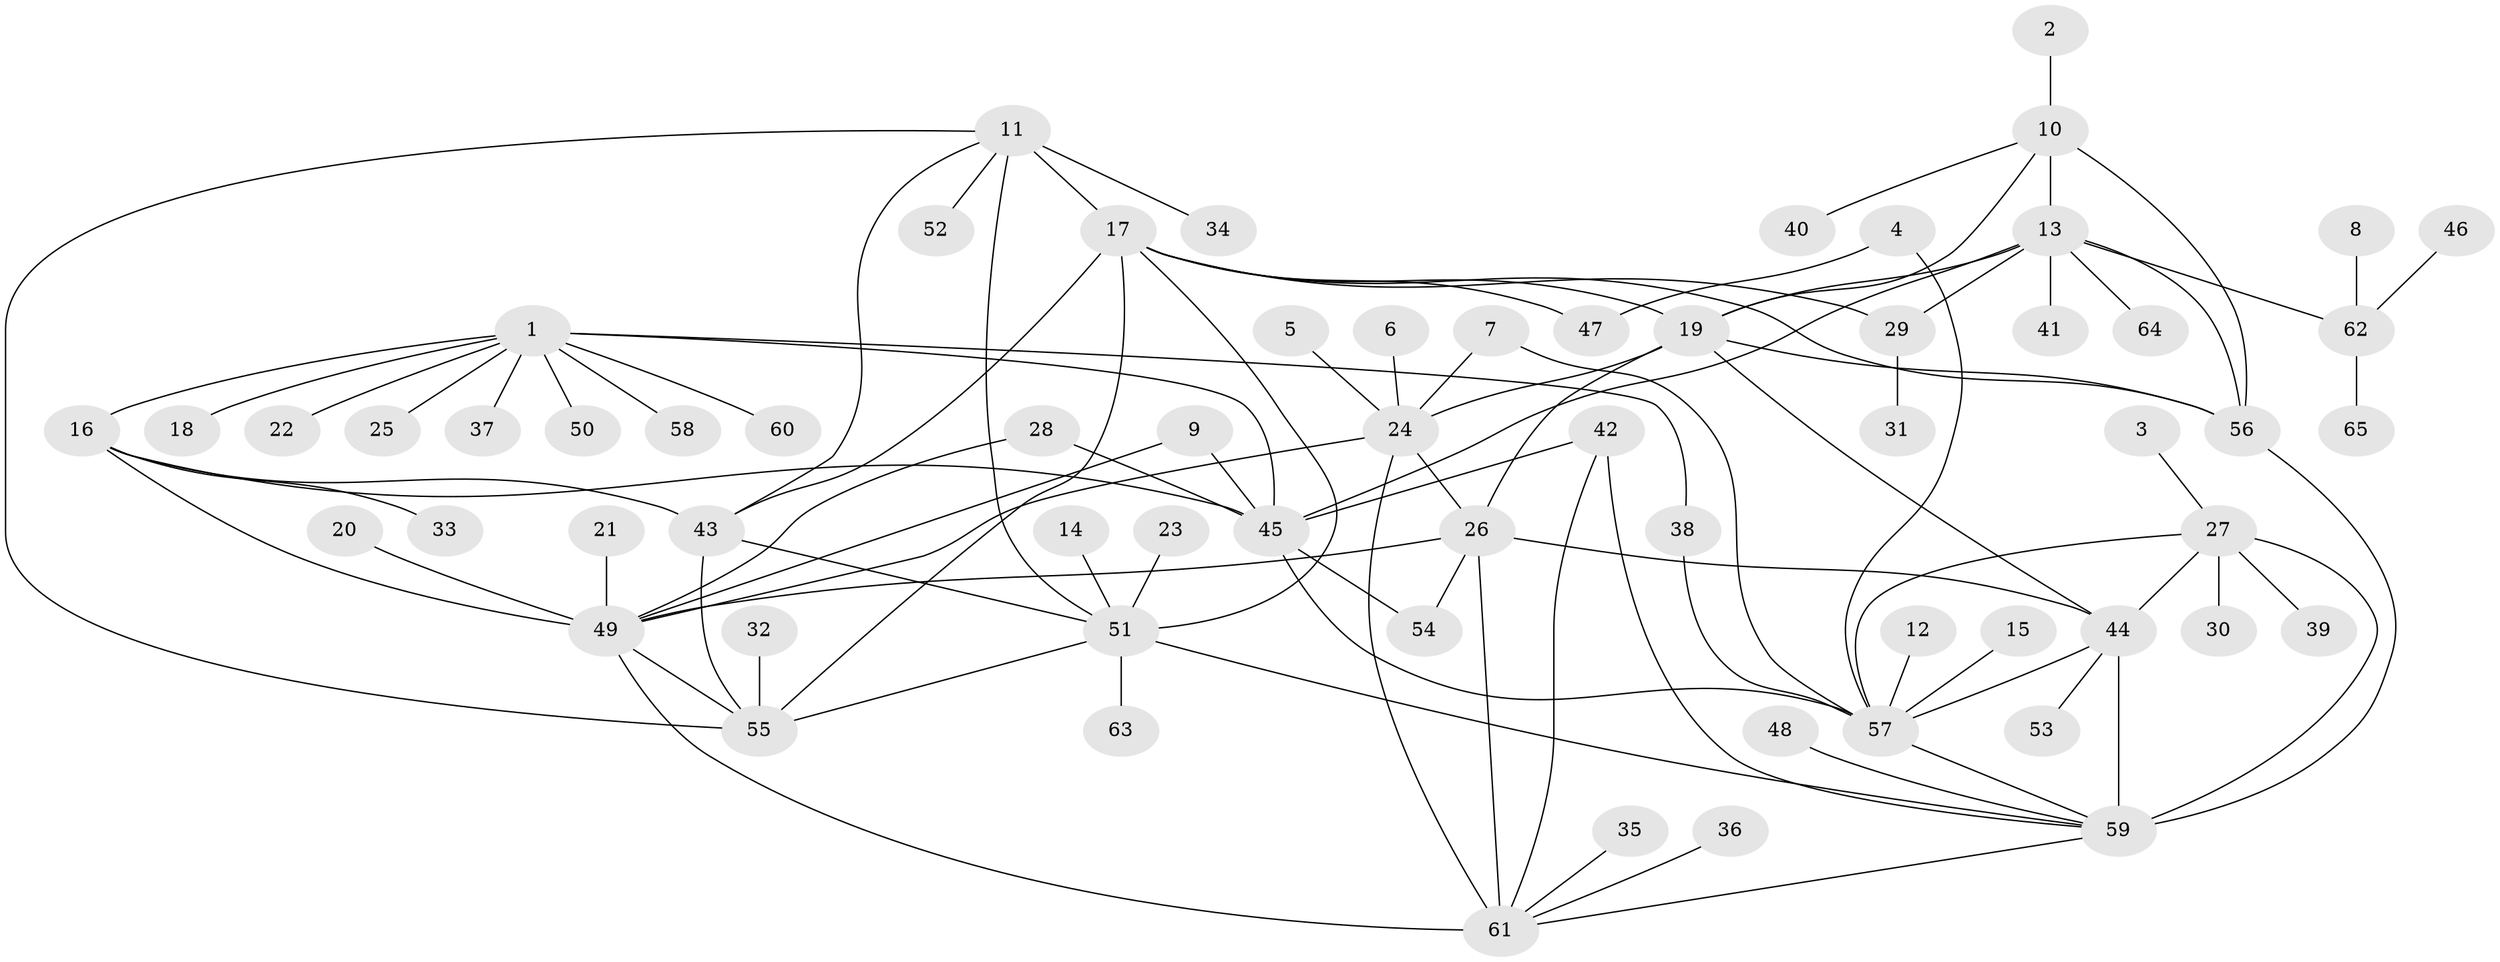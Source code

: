 // original degree distribution, {7: 0.038461538461538464, 11: 0.023076923076923078, 8: 0.03076923076923077, 9: 0.05384615384615385, 6: 0.038461538461538464, 13: 0.023076923076923078, 5: 0.015384615384615385, 10: 0.015384615384615385, 2: 0.15384615384615385, 1: 0.5538461538461539, 3: 0.046153846153846156, 4: 0.007692307692307693}
// Generated by graph-tools (version 1.1) at 2025/37/03/04/25 23:37:44]
// undirected, 65 vertices, 99 edges
graph export_dot {
  node [color=gray90,style=filled];
  1;
  2;
  3;
  4;
  5;
  6;
  7;
  8;
  9;
  10;
  11;
  12;
  13;
  14;
  15;
  16;
  17;
  18;
  19;
  20;
  21;
  22;
  23;
  24;
  25;
  26;
  27;
  28;
  29;
  30;
  31;
  32;
  33;
  34;
  35;
  36;
  37;
  38;
  39;
  40;
  41;
  42;
  43;
  44;
  45;
  46;
  47;
  48;
  49;
  50;
  51;
  52;
  53;
  54;
  55;
  56;
  57;
  58;
  59;
  60;
  61;
  62;
  63;
  64;
  65;
  1 -- 16 [weight=4.0];
  1 -- 18 [weight=1.0];
  1 -- 22 [weight=1.0];
  1 -- 25 [weight=1.0];
  1 -- 37 [weight=1.0];
  1 -- 38 [weight=1.0];
  1 -- 45 [weight=4.0];
  1 -- 50 [weight=1.0];
  1 -- 58 [weight=1.0];
  1 -- 60 [weight=1.0];
  2 -- 10 [weight=1.0];
  3 -- 27 [weight=1.0];
  4 -- 47 [weight=1.0];
  4 -- 57 [weight=1.0];
  5 -- 24 [weight=1.0];
  6 -- 24 [weight=1.0];
  7 -- 24 [weight=1.0];
  7 -- 57 [weight=1.0];
  8 -- 62 [weight=1.0];
  9 -- 45 [weight=1.0];
  9 -- 49 [weight=1.0];
  10 -- 13 [weight=4.0];
  10 -- 19 [weight=2.0];
  10 -- 40 [weight=1.0];
  10 -- 56 [weight=2.0];
  11 -- 17 [weight=2.0];
  11 -- 34 [weight=1.0];
  11 -- 43 [weight=1.0];
  11 -- 51 [weight=1.0];
  11 -- 52 [weight=1.0];
  11 -- 55 [weight=1.0];
  12 -- 57 [weight=1.0];
  13 -- 19 [weight=2.0];
  13 -- 29 [weight=1.0];
  13 -- 41 [weight=1.0];
  13 -- 45 [weight=1.0];
  13 -- 56 [weight=2.0];
  13 -- 62 [weight=1.0];
  13 -- 64 [weight=1.0];
  14 -- 51 [weight=1.0];
  15 -- 57 [weight=1.0];
  16 -- 33 [weight=1.0];
  16 -- 43 [weight=1.0];
  16 -- 45 [weight=1.0];
  16 -- 49 [weight=1.0];
  17 -- 19 [weight=1.0];
  17 -- 29 [weight=1.0];
  17 -- 43 [weight=2.0];
  17 -- 47 [weight=1.0];
  17 -- 51 [weight=2.0];
  17 -- 55 [weight=2.0];
  17 -- 56 [weight=1.0];
  19 -- 24 [weight=1.0];
  19 -- 26 [weight=1.0];
  19 -- 44 [weight=1.0];
  19 -- 56 [weight=1.0];
  20 -- 49 [weight=1.0];
  21 -- 49 [weight=1.0];
  23 -- 51 [weight=1.0];
  24 -- 26 [weight=3.0];
  24 -- 49 [weight=1.0];
  24 -- 61 [weight=1.0];
  26 -- 44 [weight=1.0];
  26 -- 49 [weight=3.0];
  26 -- 54 [weight=1.0];
  26 -- 61 [weight=3.0];
  27 -- 30 [weight=1.0];
  27 -- 39 [weight=1.0];
  27 -- 44 [weight=2.0];
  27 -- 57 [weight=2.0];
  27 -- 59 [weight=4.0];
  28 -- 45 [weight=1.0];
  28 -- 49 [weight=1.0];
  29 -- 31 [weight=1.0];
  32 -- 55 [weight=1.0];
  35 -- 61 [weight=1.0];
  36 -- 61 [weight=1.0];
  38 -- 57 [weight=1.0];
  42 -- 45 [weight=1.0];
  42 -- 59 [weight=1.0];
  42 -- 61 [weight=1.0];
  43 -- 51 [weight=1.0];
  43 -- 55 [weight=1.0];
  44 -- 53 [weight=1.0];
  44 -- 57 [weight=1.0];
  44 -- 59 [weight=2.0];
  45 -- 54 [weight=1.0];
  45 -- 57 [weight=1.0];
  46 -- 62 [weight=1.0];
  48 -- 59 [weight=1.0];
  49 -- 55 [weight=1.0];
  49 -- 61 [weight=1.0];
  51 -- 55 [weight=1.0];
  51 -- 59 [weight=1.0];
  51 -- 63 [weight=1.0];
  56 -- 59 [weight=1.0];
  57 -- 59 [weight=2.0];
  59 -- 61 [weight=1.0];
  62 -- 65 [weight=1.0];
}
